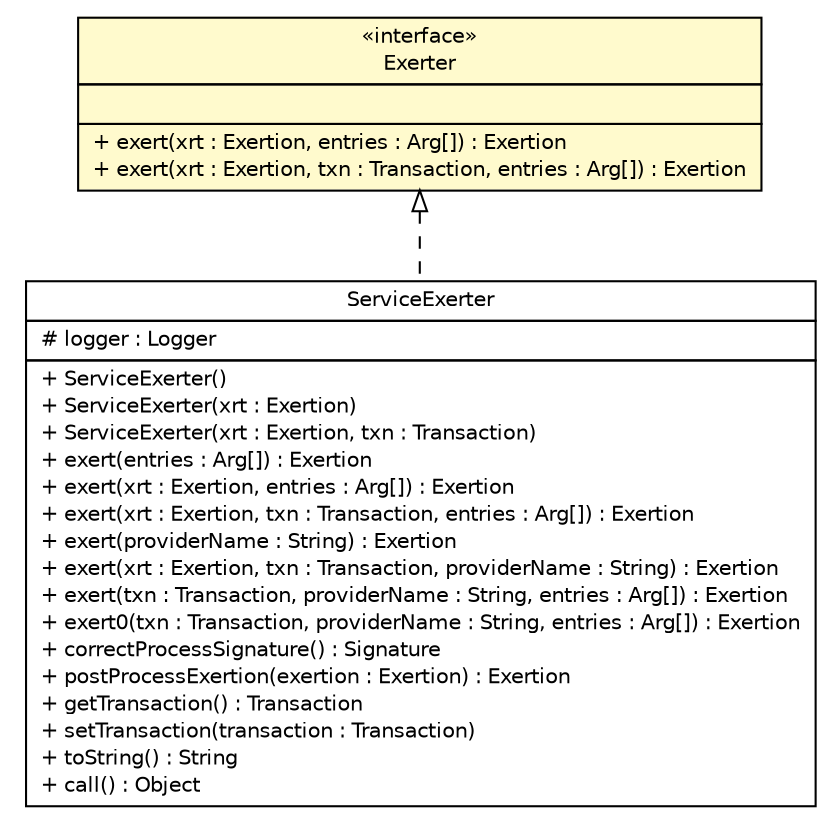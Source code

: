 #!/usr/local/bin/dot
#
# Class diagram 
# Generated by UMLGraph version R5_6 (http://www.umlgraph.org/)
#

digraph G {
	edge [fontname="Helvetica",fontsize=10,labelfontname="Helvetica",labelfontsize=10];
	node [fontname="Helvetica",fontsize=10,shape=plaintext];
	nodesep=0.25;
	ranksep=0.5;
	// sorcer.util.ServiceExerter
	c145512 [label=<<table title="sorcer.util.ServiceExerter" border="0" cellborder="1" cellspacing="0" cellpadding="2" port="p" href="../util/ServiceExerter.html">
		<tr><td><table border="0" cellspacing="0" cellpadding="1">
<tr><td align="center" balign="center"> ServiceExerter </td></tr>
		</table></td></tr>
		<tr><td><table border="0" cellspacing="0" cellpadding="1">
<tr><td align="left" balign="left"> # logger : Logger </td></tr>
		</table></td></tr>
		<tr><td><table border="0" cellspacing="0" cellpadding="1">
<tr><td align="left" balign="left"> + ServiceExerter() </td></tr>
<tr><td align="left" balign="left"> + ServiceExerter(xrt : Exertion) </td></tr>
<tr><td align="left" balign="left"> + ServiceExerter(xrt : Exertion, txn : Transaction) </td></tr>
<tr><td align="left" balign="left"> + exert(entries : Arg[]) : Exertion </td></tr>
<tr><td align="left" balign="left"> + exert(xrt : Exertion, entries : Arg[]) : Exertion </td></tr>
<tr><td align="left" balign="left"> + exert(xrt : Exertion, txn : Transaction, entries : Arg[]) : Exertion </td></tr>
<tr><td align="left" balign="left"> + exert(providerName : String) : Exertion </td></tr>
<tr><td align="left" balign="left"> + exert(xrt : Exertion, txn : Transaction, providerName : String) : Exertion </td></tr>
<tr><td align="left" balign="left"> + exert(txn : Transaction, providerName : String, entries : Arg[]) : Exertion </td></tr>
<tr><td align="left" balign="left"> + exert0(txn : Transaction, providerName : String, entries : Arg[]) : Exertion </td></tr>
<tr><td align="left" balign="left"> + correctProcessSignature() : Signature </td></tr>
<tr><td align="left" balign="left"> + postProcessExertion(exertion : Exertion) : Exertion </td></tr>
<tr><td align="left" balign="left"> + getTransaction() : Transaction </td></tr>
<tr><td align="left" balign="left"> + setTransaction(transaction : Transaction) </td></tr>
<tr><td align="left" balign="left"> + toString() : String </td></tr>
<tr><td align="left" balign="left"> + call() : Object </td></tr>
		</table></td></tr>
		</table>>, URL="../util/ServiceExerter.html", fontname="Helvetica", fontcolor="black", fontsize=10.0];
	// sorcer.service.Exerter
	c145729 [label=<<table title="sorcer.service.Exerter" border="0" cellborder="1" cellspacing="0" cellpadding="2" port="p" bgcolor="lemonChiffon" href="./Exerter.html">
		<tr><td><table border="0" cellspacing="0" cellpadding="1">
<tr><td align="center" balign="center"> &#171;interface&#187; </td></tr>
<tr><td align="center" balign="center"> Exerter </td></tr>
		</table></td></tr>
		<tr><td><table border="0" cellspacing="0" cellpadding="1">
<tr><td align="left" balign="left">  </td></tr>
		</table></td></tr>
		<tr><td><table border="0" cellspacing="0" cellpadding="1">
<tr><td align="left" balign="left"> + exert(xrt : Exertion, entries : Arg[]) : Exertion </td></tr>
<tr><td align="left" balign="left"> + exert(xrt : Exertion, txn : Transaction, entries : Arg[]) : Exertion </td></tr>
		</table></td></tr>
		</table>>, URL="./Exerter.html", fontname="Helvetica", fontcolor="black", fontsize=10.0];
	//sorcer.util.ServiceExerter implements sorcer.service.Exerter
	c145729:p -> c145512:p [dir=back,arrowtail=empty,style=dashed];
}

